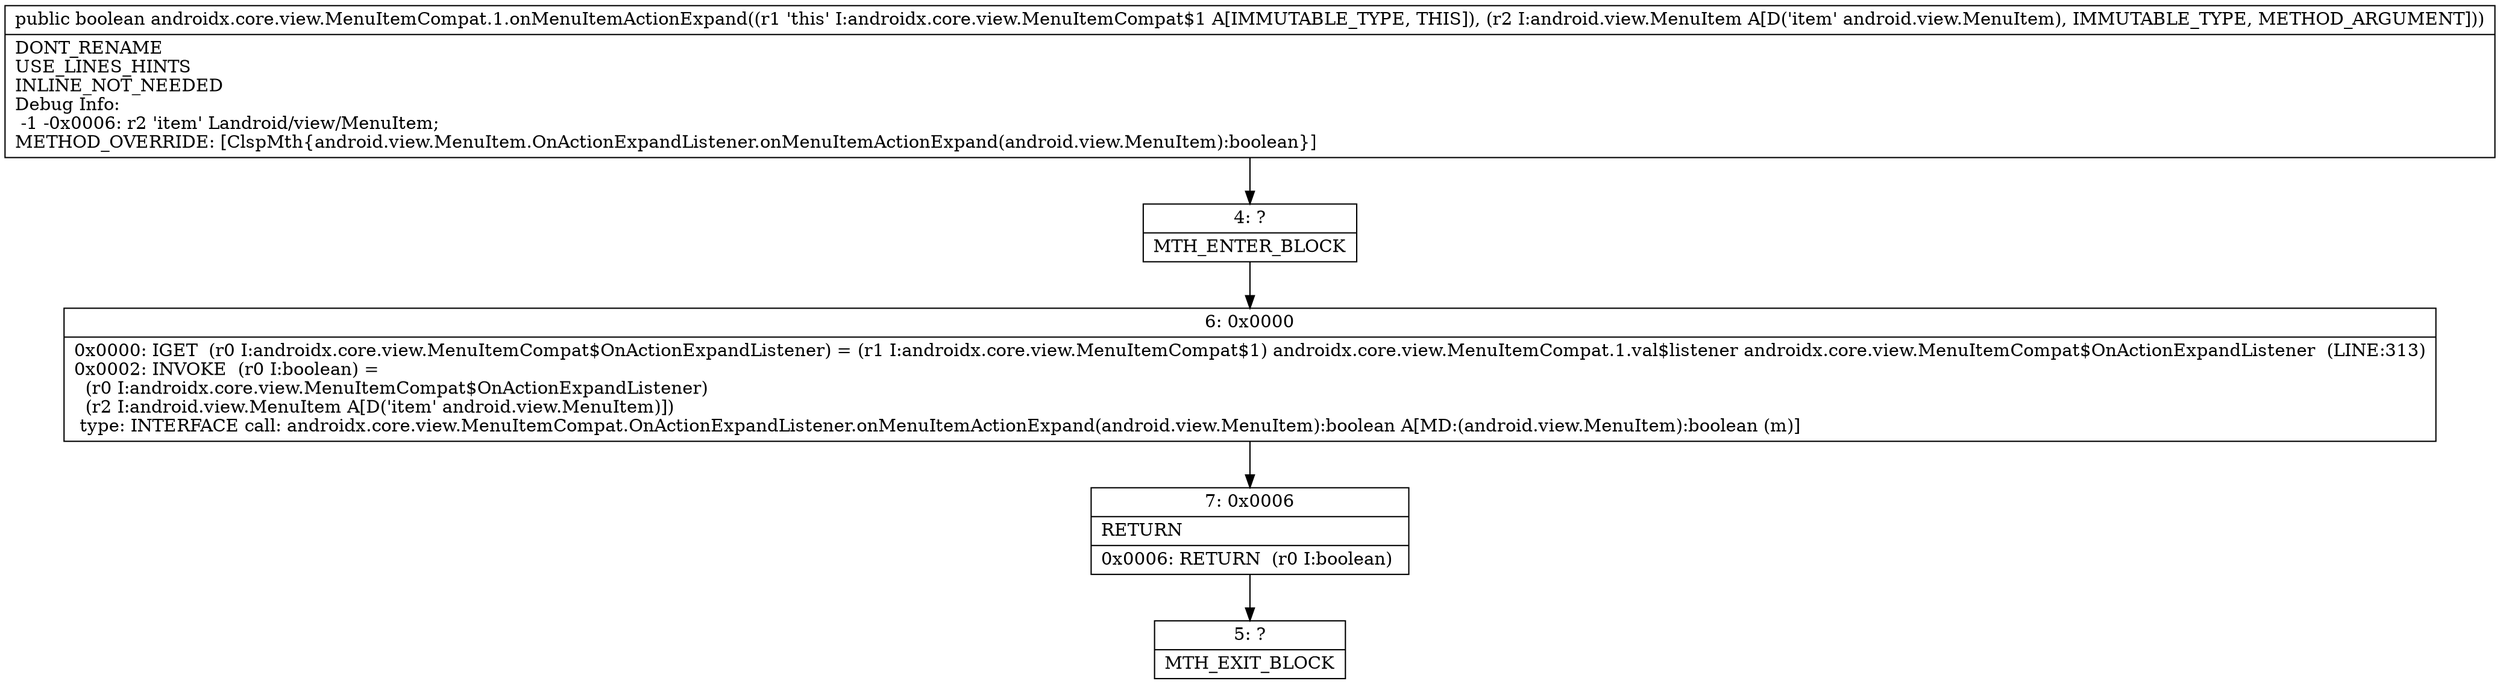 digraph "CFG forandroidx.core.view.MenuItemCompat.1.onMenuItemActionExpand(Landroid\/view\/MenuItem;)Z" {
Node_4 [shape=record,label="{4\:\ ?|MTH_ENTER_BLOCK\l}"];
Node_6 [shape=record,label="{6\:\ 0x0000|0x0000: IGET  (r0 I:androidx.core.view.MenuItemCompat$OnActionExpandListener) = (r1 I:androidx.core.view.MenuItemCompat$1) androidx.core.view.MenuItemCompat.1.val$listener androidx.core.view.MenuItemCompat$OnActionExpandListener  (LINE:313)\l0x0002: INVOKE  (r0 I:boolean) = \l  (r0 I:androidx.core.view.MenuItemCompat$OnActionExpandListener)\l  (r2 I:android.view.MenuItem A[D('item' android.view.MenuItem)])\l type: INTERFACE call: androidx.core.view.MenuItemCompat.OnActionExpandListener.onMenuItemActionExpand(android.view.MenuItem):boolean A[MD:(android.view.MenuItem):boolean (m)]\l}"];
Node_7 [shape=record,label="{7\:\ 0x0006|RETURN\l|0x0006: RETURN  (r0 I:boolean) \l}"];
Node_5 [shape=record,label="{5\:\ ?|MTH_EXIT_BLOCK\l}"];
MethodNode[shape=record,label="{public boolean androidx.core.view.MenuItemCompat.1.onMenuItemActionExpand((r1 'this' I:androidx.core.view.MenuItemCompat$1 A[IMMUTABLE_TYPE, THIS]), (r2 I:android.view.MenuItem A[D('item' android.view.MenuItem), IMMUTABLE_TYPE, METHOD_ARGUMENT]))  | DONT_RENAME\lUSE_LINES_HINTS\lINLINE_NOT_NEEDED\lDebug Info:\l  \-1 \-0x0006: r2 'item' Landroid\/view\/MenuItem;\lMETHOD_OVERRIDE: [ClspMth\{android.view.MenuItem.OnActionExpandListener.onMenuItemActionExpand(android.view.MenuItem):boolean\}]\l}"];
MethodNode -> Node_4;Node_4 -> Node_6;
Node_6 -> Node_7;
Node_7 -> Node_5;
}


